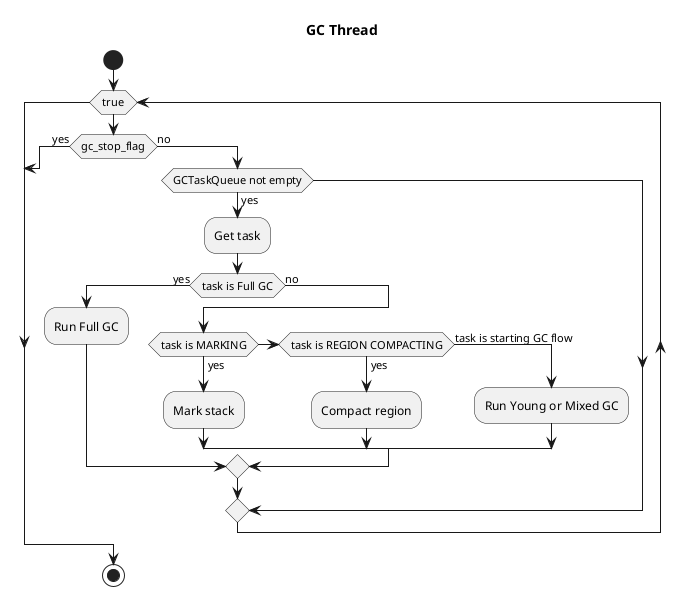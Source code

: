 ' Copyright (c) 2021-2024 Huawei Device Co., Ltd.
' Licensed under the Apache License, Version 2.0 (the "License");
' you may not use this file except in compliance with the License.
' You may obtain a copy of the License at
'
' http://www.apache.org/licenses/LICENSE-2.0
'
' Unless required by applicable law or agreed to in writing, software
' distributed under the License is distributed on an "AS IS" BASIS,
' WITHOUT WARRANTIES OR CONDITIONS OF ANY KIND, either express or implied.
' See the License for the specific language governing permissions and
' limitations under the License.

@startuml

skinparam monochrome true
title GC Thread
start
while (true)
if (gc_stop_flag) then (yes)
    break;
else (no)
    if (GCTaskQueue not empty) then (yes)
        :Get task;
        if (task is Full GC) then (yes)
            :Run Full GC;
        else (no)
            if (task is MARKING) then (yes)
                :Mark stack;
            else if (task is REGION COMPACTING) then (yes)
                :Compact region;
            else (task is starting GC flow)
                :Run Young or Mixed GC;
            endif
        endif
    endif
endif
end while
stop
@enduml
